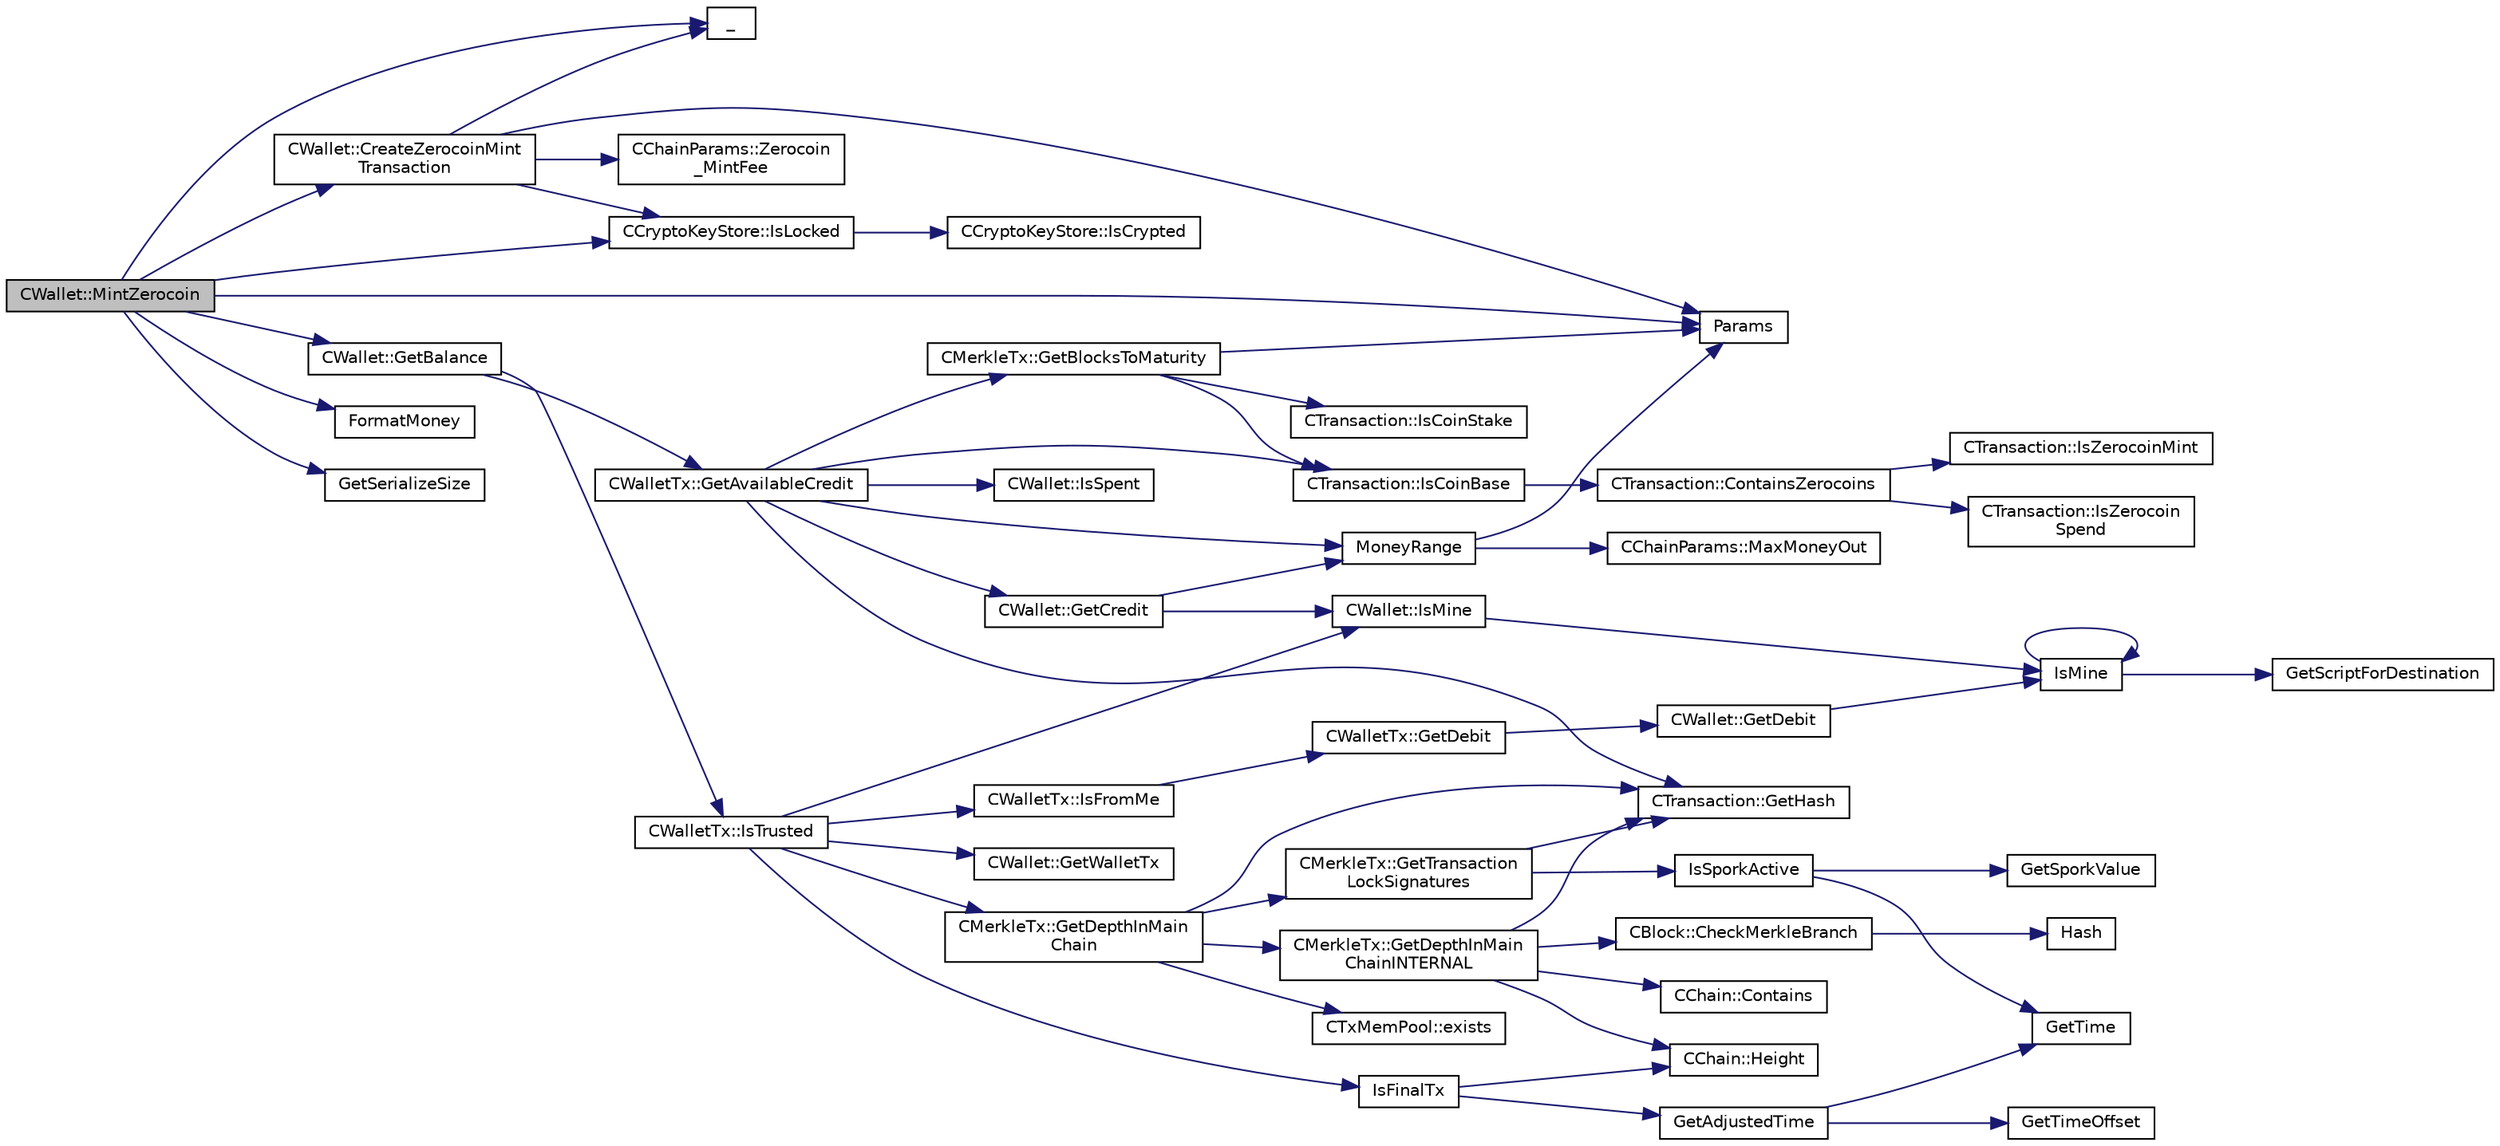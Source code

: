 digraph "CWallet::MintZerocoin"
{
  edge [fontname="Helvetica",fontsize="10",labelfontname="Helvetica",labelfontsize="10"];
  node [fontname="Helvetica",fontsize="10",shape=record];
  rankdir="LR";
  Node378 [label="CWallet::MintZerocoin",height=0.2,width=0.4,color="black", fillcolor="grey75", style="filled", fontcolor="black"];
  Node378 -> Node379 [color="midnightblue",fontsize="10",style="solid",fontname="Helvetica"];
  Node379 [label="_",height=0.2,width=0.4,color="black", fillcolor="white", style="filled",URL="$ui__interface_8h.html#aad133bb6103b53cebf03fd01e2f11ba1",tooltip="Translation function: Call Translate signal on UI interface, which returns a boost::optional result..."];
  Node378 -> Node380 [color="midnightblue",fontsize="10",style="solid",fontname="Helvetica"];
  Node380 [label="Params",height=0.2,width=0.4,color="black", fillcolor="white", style="filled",URL="$chainparams_8cpp.html#ace5c5b706d71a324a417dd2db394fd4a",tooltip="Return the currently selected parameters. "];
  Node378 -> Node381 [color="midnightblue",fontsize="10",style="solid",fontname="Helvetica"];
  Node381 [label="CWallet::GetBalance",height=0.2,width=0.4,color="black", fillcolor="white", style="filled",URL="$group___actions.html#gaa6522c2833bc0a84d216cf102b51ba05"];
  Node381 -> Node382 [color="midnightblue",fontsize="10",style="solid",fontname="Helvetica"];
  Node382 [label="CWalletTx::IsTrusted",height=0.2,width=0.4,color="black", fillcolor="white", style="filled",URL="$class_c_wallet_tx.html#a71efb0d5b5def8ae00a1d74b8741bfcb"];
  Node382 -> Node383 [color="midnightblue",fontsize="10",style="solid",fontname="Helvetica"];
  Node383 [label="IsFinalTx",height=0.2,width=0.4,color="black", fillcolor="white", style="filled",URL="$main_8cpp.html#adc332cd7ac94e639bb4239618341be19"];
  Node383 -> Node384 [color="midnightblue",fontsize="10",style="solid",fontname="Helvetica"];
  Node384 [label="CChain::Height",height=0.2,width=0.4,color="black", fillcolor="white", style="filled",URL="$class_c_chain.html#ad4758bc8872ce065a9579f77c3171d40",tooltip="Return the maximal height in the chain. "];
  Node383 -> Node385 [color="midnightblue",fontsize="10",style="solid",fontname="Helvetica"];
  Node385 [label="GetAdjustedTime",height=0.2,width=0.4,color="black", fillcolor="white", style="filled",URL="$timedata_8cpp.html#a09f81b9c7650f898cf3cf305b87547e6"];
  Node385 -> Node386 [color="midnightblue",fontsize="10",style="solid",fontname="Helvetica"];
  Node386 [label="GetTime",height=0.2,width=0.4,color="black", fillcolor="white", style="filled",URL="$utiltime_8cpp.html#a46fac5fba8ba905b5f9acb364f5d8c6f",tooltip="For unit testing. "];
  Node385 -> Node387 [color="midnightblue",fontsize="10",style="solid",fontname="Helvetica"];
  Node387 [label="GetTimeOffset",height=0.2,width=0.4,color="black", fillcolor="white", style="filled",URL="$timedata_8cpp.html#a50ca5344c75631267633f15cfe5e983e",tooltip="\"Never go to sea with two chronometers; take one or three.\" Our three time sources are: ..."];
  Node382 -> Node388 [color="midnightblue",fontsize="10",style="solid",fontname="Helvetica"];
  Node388 [label="CMerkleTx::GetDepthInMain\lChain",height=0.2,width=0.4,color="black", fillcolor="white", style="filled",URL="$class_c_merkle_tx.html#a5bf3a355593ecce5799de92d013149b1",tooltip="Return depth of transaction in blockchain: -1 : not in blockchain, and not in memory pool (conflicted..."];
  Node388 -> Node389 [color="midnightblue",fontsize="10",style="solid",fontname="Helvetica"];
  Node389 [label="CMerkleTx::GetDepthInMain\lChainINTERNAL",height=0.2,width=0.4,color="black", fillcolor="white", style="filled",URL="$class_c_merkle_tx.html#ada4285bcdc83c90dc5829d9902b1271c"];
  Node389 -> Node390 [color="midnightblue",fontsize="10",style="solid",fontname="Helvetica"];
  Node390 [label="CChain::Contains",height=0.2,width=0.4,color="black", fillcolor="white", style="filled",URL="$class_c_chain.html#af1786dc229c215dea7f727c11df2c8dc",tooltip="Efficiently check whether a block is present in this chain. "];
  Node389 -> Node391 [color="midnightblue",fontsize="10",style="solid",fontname="Helvetica"];
  Node391 [label="CBlock::CheckMerkleBranch",height=0.2,width=0.4,color="black", fillcolor="white", style="filled",URL="$class_c_block.html#a81684cf96f6fb6731c869865b80d1ccd"];
  Node391 -> Node392 [color="midnightblue",fontsize="10",style="solid",fontname="Helvetica"];
  Node392 [label="Hash",height=0.2,width=0.4,color="black", fillcolor="white", style="filled",URL="$hash_8h.html#a12c5e981d7f5f2850027fd5e932eff61",tooltip="Compute the 256-bit hash of a std::string. "];
  Node389 -> Node393 [color="midnightblue",fontsize="10",style="solid",fontname="Helvetica"];
  Node393 [label="CTransaction::GetHash",height=0.2,width=0.4,color="black", fillcolor="white", style="filled",URL="$class_c_transaction.html#a7efd1379de830341417c0bfa23a149aa"];
  Node389 -> Node384 [color="midnightblue",fontsize="10",style="solid",fontname="Helvetica"];
  Node388 -> Node394 [color="midnightblue",fontsize="10",style="solid",fontname="Helvetica"];
  Node394 [label="CTxMemPool::exists",height=0.2,width=0.4,color="black", fillcolor="white", style="filled",URL="$class_c_tx_mem_pool.html#adba06e79be4a1a092dd2db8290733be7"];
  Node388 -> Node393 [color="midnightblue",fontsize="10",style="solid",fontname="Helvetica"];
  Node388 -> Node395 [color="midnightblue",fontsize="10",style="solid",fontname="Helvetica"];
  Node395 [label="CMerkleTx::GetTransaction\lLockSignatures",height=0.2,width=0.4,color="black", fillcolor="white", style="filled",URL="$class_c_merkle_tx.html#a29ab20d0785095dba254ca1050ba6989"];
  Node395 -> Node396 [color="midnightblue",fontsize="10",style="solid",fontname="Helvetica"];
  Node396 [label="IsSporkActive",height=0.2,width=0.4,color="black", fillcolor="white", style="filled",URL="$spork_8cpp.html#a3305663176e21e81c80dc951a7f8ea5e"];
  Node396 -> Node397 [color="midnightblue",fontsize="10",style="solid",fontname="Helvetica"];
  Node397 [label="GetSporkValue",height=0.2,width=0.4,color="black", fillcolor="white", style="filled",URL="$spork_8cpp.html#a7125c44e1c9a54dc7c28556b3fb24a8f"];
  Node396 -> Node386 [color="midnightblue",fontsize="10",style="solid",fontname="Helvetica"];
  Node395 -> Node393 [color="midnightblue",fontsize="10",style="solid",fontname="Helvetica"];
  Node382 -> Node398 [color="midnightblue",fontsize="10",style="solid",fontname="Helvetica"];
  Node398 [label="CWalletTx::IsFromMe",height=0.2,width=0.4,color="black", fillcolor="white", style="filled",URL="$class_c_wallet_tx.html#a4b4fdec025af8171852c3eece1c2508f"];
  Node398 -> Node399 [color="midnightblue",fontsize="10",style="solid",fontname="Helvetica"];
  Node399 [label="CWalletTx::GetDebit",height=0.2,width=0.4,color="black", fillcolor="white", style="filled",URL="$class_c_wallet_tx.html#a7757c17a323e5f6f75c92acb398d3568",tooltip="filter decides which addresses will count towards the debit "];
  Node399 -> Node400 [color="midnightblue",fontsize="10",style="solid",fontname="Helvetica"];
  Node400 [label="CWallet::GetDebit",height=0.2,width=0.4,color="black", fillcolor="white", style="filled",URL="$group__map_wallet.html#ga5ab4855aac6f4b335421944403e44d6d"];
  Node400 -> Node401 [color="midnightblue",fontsize="10",style="solid",fontname="Helvetica"];
  Node401 [label="IsMine",height=0.2,width=0.4,color="black", fillcolor="white", style="filled",URL="$wallet__ismine_8cpp.html#adc59cf67d903c1ba1ef225561b85bfce"];
  Node401 -> Node402 [color="midnightblue",fontsize="10",style="solid",fontname="Helvetica"];
  Node402 [label="GetScriptForDestination",height=0.2,width=0.4,color="black", fillcolor="white", style="filled",URL="$standard_8cpp.html#ae40f28d3b46c21033f6ee1f1200d0321"];
  Node401 -> Node401 [color="midnightblue",fontsize="10",style="solid",fontname="Helvetica"];
  Node382 -> Node403 [color="midnightblue",fontsize="10",style="solid",fontname="Helvetica"];
  Node403 [label="CWallet::GetWalletTx",height=0.2,width=0.4,color="black", fillcolor="white", style="filled",URL="$group__map_wallet.html#gac496716bb889a5934fa27398aeb2330a"];
  Node382 -> Node404 [color="midnightblue",fontsize="10",style="solid",fontname="Helvetica"];
  Node404 [label="CWallet::IsMine",height=0.2,width=0.4,color="black", fillcolor="white", style="filled",URL="$group__map_wallet.html#ga4eada57edc1c443564b8cc9b853d955c"];
  Node404 -> Node401 [color="midnightblue",fontsize="10",style="solid",fontname="Helvetica"];
  Node381 -> Node405 [color="midnightblue",fontsize="10",style="solid",fontname="Helvetica"];
  Node405 [label="CWalletTx::GetAvailableCredit",height=0.2,width=0.4,color="black", fillcolor="white", style="filled",URL="$class_c_wallet_tx.html#af3c82ba365c720dd3d929b86bf432ef6"];
  Node405 -> Node406 [color="midnightblue",fontsize="10",style="solid",fontname="Helvetica"];
  Node406 [label="CTransaction::IsCoinBase",height=0.2,width=0.4,color="black", fillcolor="white", style="filled",URL="$class_c_transaction.html#a96256e8ac1bf79ad9c057e48c41132dd"];
  Node406 -> Node407 [color="midnightblue",fontsize="10",style="solid",fontname="Helvetica"];
  Node407 [label="CTransaction::ContainsZerocoins",height=0.2,width=0.4,color="black", fillcolor="white", style="filled",URL="$class_c_transaction.html#a613051e8e5651a7500cb455f37dd1116"];
  Node407 -> Node408 [color="midnightblue",fontsize="10",style="solid",fontname="Helvetica"];
  Node408 [label="CTransaction::IsZerocoin\lSpend",height=0.2,width=0.4,color="black", fillcolor="white", style="filled",URL="$class_c_transaction.html#a4cda5603795c5f9179d4c8bd43f809cd"];
  Node407 -> Node409 [color="midnightblue",fontsize="10",style="solid",fontname="Helvetica"];
  Node409 [label="CTransaction::IsZerocoinMint",height=0.2,width=0.4,color="black", fillcolor="white", style="filled",URL="$class_c_transaction.html#ab91efb1c2312e6feeecfbbfff11abbb1"];
  Node405 -> Node410 [color="midnightblue",fontsize="10",style="solid",fontname="Helvetica"];
  Node410 [label="CMerkleTx::GetBlocksToMaturity",height=0.2,width=0.4,color="black", fillcolor="white", style="filled",URL="$class_c_merkle_tx.html#a69ebd437f7b44169659c3527fe73b6ab"];
  Node410 -> Node406 [color="midnightblue",fontsize="10",style="solid",fontname="Helvetica"];
  Node410 -> Node411 [color="midnightblue",fontsize="10",style="solid",fontname="Helvetica"];
  Node411 [label="CTransaction::IsCoinStake",height=0.2,width=0.4,color="black", fillcolor="white", style="filled",URL="$class_c_transaction.html#ace4278a41a296d40dcf5fb2b9cf007ec"];
  Node410 -> Node380 [color="midnightblue",fontsize="10",style="solid",fontname="Helvetica"];
  Node405 -> Node393 [color="midnightblue",fontsize="10",style="solid",fontname="Helvetica"];
  Node405 -> Node412 [color="midnightblue",fontsize="10",style="solid",fontname="Helvetica"];
  Node412 [label="CWallet::IsSpent",height=0.2,width=0.4,color="black", fillcolor="white", style="filled",URL="$group__map_wallet.html#ga6adcf1c224ed3c3fe4b0b19f6fca75d8",tooltip="Outpoint is spent if any non-conflicted transaction spends it: "];
  Node405 -> Node413 [color="midnightblue",fontsize="10",style="solid",fontname="Helvetica"];
  Node413 [label="CWallet::GetCredit",height=0.2,width=0.4,color="black", fillcolor="white", style="filled",URL="$class_c_wallet.html#aa60b69c7d4ea6063ed83b13d7c6fe695"];
  Node413 -> Node414 [color="midnightblue",fontsize="10",style="solid",fontname="Helvetica"];
  Node414 [label="MoneyRange",height=0.2,width=0.4,color="black", fillcolor="white", style="filled",URL="$main_8cpp.html#a0529385ca34689843ef65d844a67c945"];
  Node414 -> Node380 [color="midnightblue",fontsize="10",style="solid",fontname="Helvetica"];
  Node414 -> Node415 [color="midnightblue",fontsize="10",style="solid",fontname="Helvetica"];
  Node415 [label="CChainParams::MaxMoneyOut",height=0.2,width=0.4,color="black", fillcolor="white", style="filled",URL="$class_c_chain_params.html#a82190f02d83daee6823362e3c25848d0"];
  Node413 -> Node404 [color="midnightblue",fontsize="10",style="solid",fontname="Helvetica"];
  Node405 -> Node414 [color="midnightblue",fontsize="10",style="solid",fontname="Helvetica"];
  Node378 -> Node416 [color="midnightblue",fontsize="10",style="solid",fontname="Helvetica"];
  Node416 [label="CCryptoKeyStore::IsLocked",height=0.2,width=0.4,color="black", fillcolor="white", style="filled",URL="$class_c_crypto_key_store.html#a52919fa284a3aa10f1b4bd6018b6dbee"];
  Node416 -> Node417 [color="midnightblue",fontsize="10",style="solid",fontname="Helvetica"];
  Node417 [label="CCryptoKeyStore::IsCrypted",height=0.2,width=0.4,color="black", fillcolor="white", style="filled",URL="$class_c_crypto_key_store.html#acc8fed44366c98fb481333ca6e867088"];
  Node378 -> Node418 [color="midnightblue",fontsize="10",style="solid",fontname="Helvetica"];
  Node418 [label="CWallet::CreateZerocoinMint\lTransaction",height=0.2,width=0.4,color="black", fillcolor="white", style="filled",URL="$class_c_wallet.html#a5abe241d23c504e1c80ee3a590cb2dc7"];
  Node418 -> Node416 [color="midnightblue",fontsize="10",style="solid",fontname="Helvetica"];
  Node418 -> Node379 [color="midnightblue",fontsize="10",style="solid",fontname="Helvetica"];
  Node418 -> Node380 [color="midnightblue",fontsize="10",style="solid",fontname="Helvetica"];
  Node418 -> Node419 [color="midnightblue",fontsize="10",style="solid",fontname="Helvetica"];
  Node419 [label="CChainParams::Zerocoin\l_MintFee",height=0.2,width=0.4,color="black", fillcolor="white", style="filled",URL="$class_c_chain_params.html#a68324f698999844cf8bdb511ab5bf89a"];
  Node378 -> Node420 [color="midnightblue",fontsize="10",style="solid",fontname="Helvetica"];
  Node420 [label="FormatMoney",height=0.2,width=0.4,color="black", fillcolor="white", style="filled",URL="$utilmoneystr_8cpp.html#ae7d875b4dae822af22b8b8be68f35417",tooltip="Money parsing/formatting utilities. "];
  Node378 -> Node421 [color="midnightblue",fontsize="10",style="solid",fontname="Helvetica"];
  Node421 [label="GetSerializeSize",height=0.2,width=0.4,color="black", fillcolor="white", style="filled",URL="$serialize_8h.html#a48239e478ae730373d1984fe304ca025"];
}
